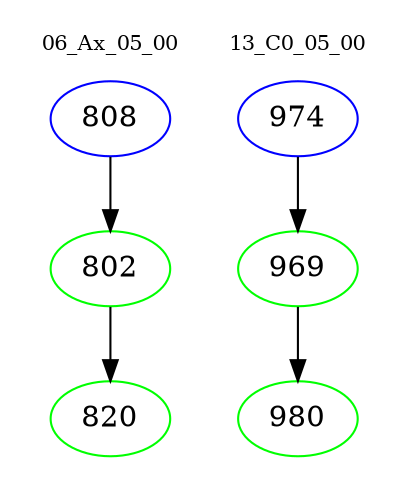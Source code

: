 digraph{
subgraph cluster_0 {
color = white
label = "06_Ax_05_00";
fontsize=10;
T0_808 [label="808", color="blue"]
T0_808 -> T0_802 [color="black"]
T0_802 [label="802", color="green"]
T0_802 -> T0_820 [color="black"]
T0_820 [label="820", color="green"]
}
subgraph cluster_1 {
color = white
label = "13_C0_05_00";
fontsize=10;
T1_974 [label="974", color="blue"]
T1_974 -> T1_969 [color="black"]
T1_969 [label="969", color="green"]
T1_969 -> T1_980 [color="black"]
T1_980 [label="980", color="green"]
}
}
